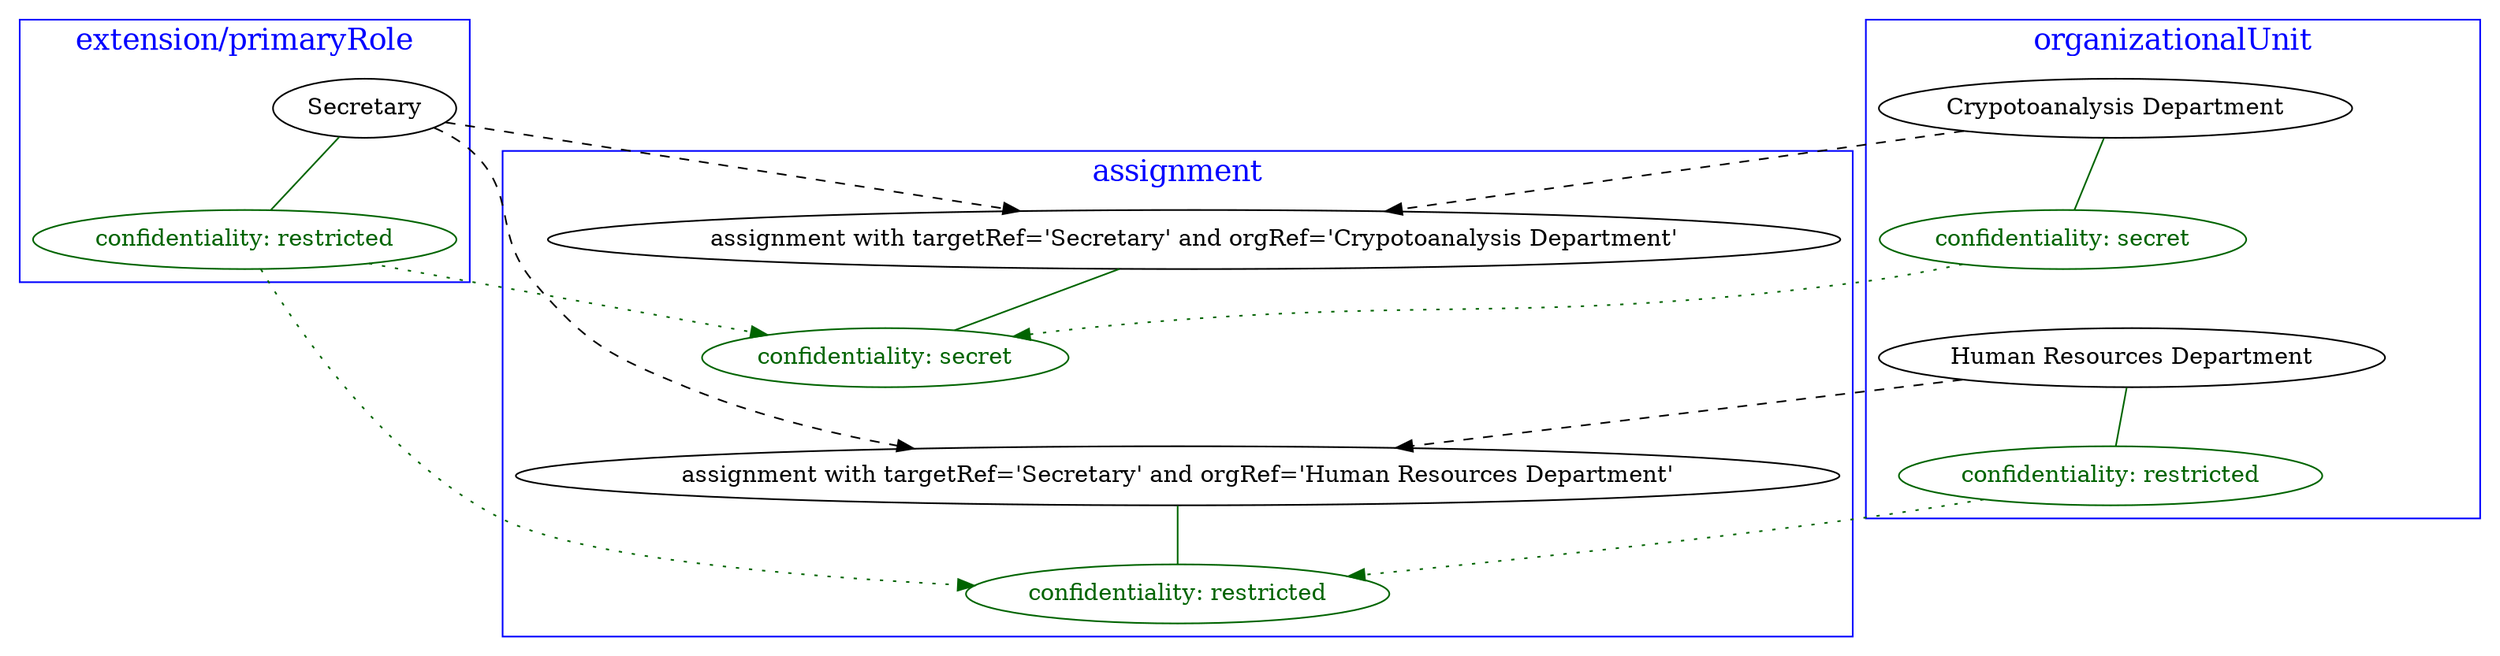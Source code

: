 digraph G {
    compound=true;
    rankdir=TB;

    subgraph cluster_ext_primaryRole {
      label="extension/primaryRole";
      fontsize=18;
      fontcolor=blue;
      color=blue;

      a1 [label="Secretary"];
      a1Confidentiality [label="confidentiality: restricted", color=darkgreen, fontcolor=darkgreen];
      a1->a1Confidentiality [color=darkgreen, dir=none];
    }

    subgraph cluster_organizationalUnit {
      label="organizationalUnit";
      fontsize=18;
      fontcolor=blue;
      color=blue;

      b1 [label="Crypotoanalysis Department"];
      b1Confidentiality [label="confidentiality: secret", color=darkgreen, fontcolor=darkgreen];
      b1->b1Confidentiality [color=darkgreen, dir=none];

      b2 [label="Human Resources Department"];
      b2Confidentiality [label="confidentiality: restricted", color=darkgreen, fontcolor=darkgreen];
      b2->b2Confidentiality [color=darkgreen, dir=none];

      b1Dummy[style=invis];
      b1 -> b1Dummy -> b2 [style=invis];
    }

    subgraph cluster_output {
      label="assignment"
      fontsize=18;
      fontcolor=blue;
      color=blue;

      o1 [label="assignment with targetRef='Secretary' and orgRef='Crypotoanalysis Department'"];
      o1Confidentiality [label="confidentiality: secret", color=darkgreen, fontcolor=darkgreen];
      o1->o1Confidentiality [color=darkgreen, dir=none];

      o2 [label="assignment with targetRef='Secretary' and orgRef='Human Resources Department'"];
      o2Confidentiality [label="confidentiality: restricted", color=darkgreen, fontcolor=darkgreen];
      o2->o2Confidentiality [color=darkgreen, dir=none];

      o1Dummy[style=invis];
      o1 -> o1Dummy -> o2 [style=invis];

    }

    { a1 b1 } -> o1 [style=dashed];
    { a1Confidentiality b1Confidentiality } -> o1Confidentiality [color=darkgreen, style=dotted];
    
    { a1 b2 } -> o2 [style=dashed];
    { a1Confidentiality b2Confidentiality } -> o2Confidentiality [color=darkgreen, style=dotted];
}

